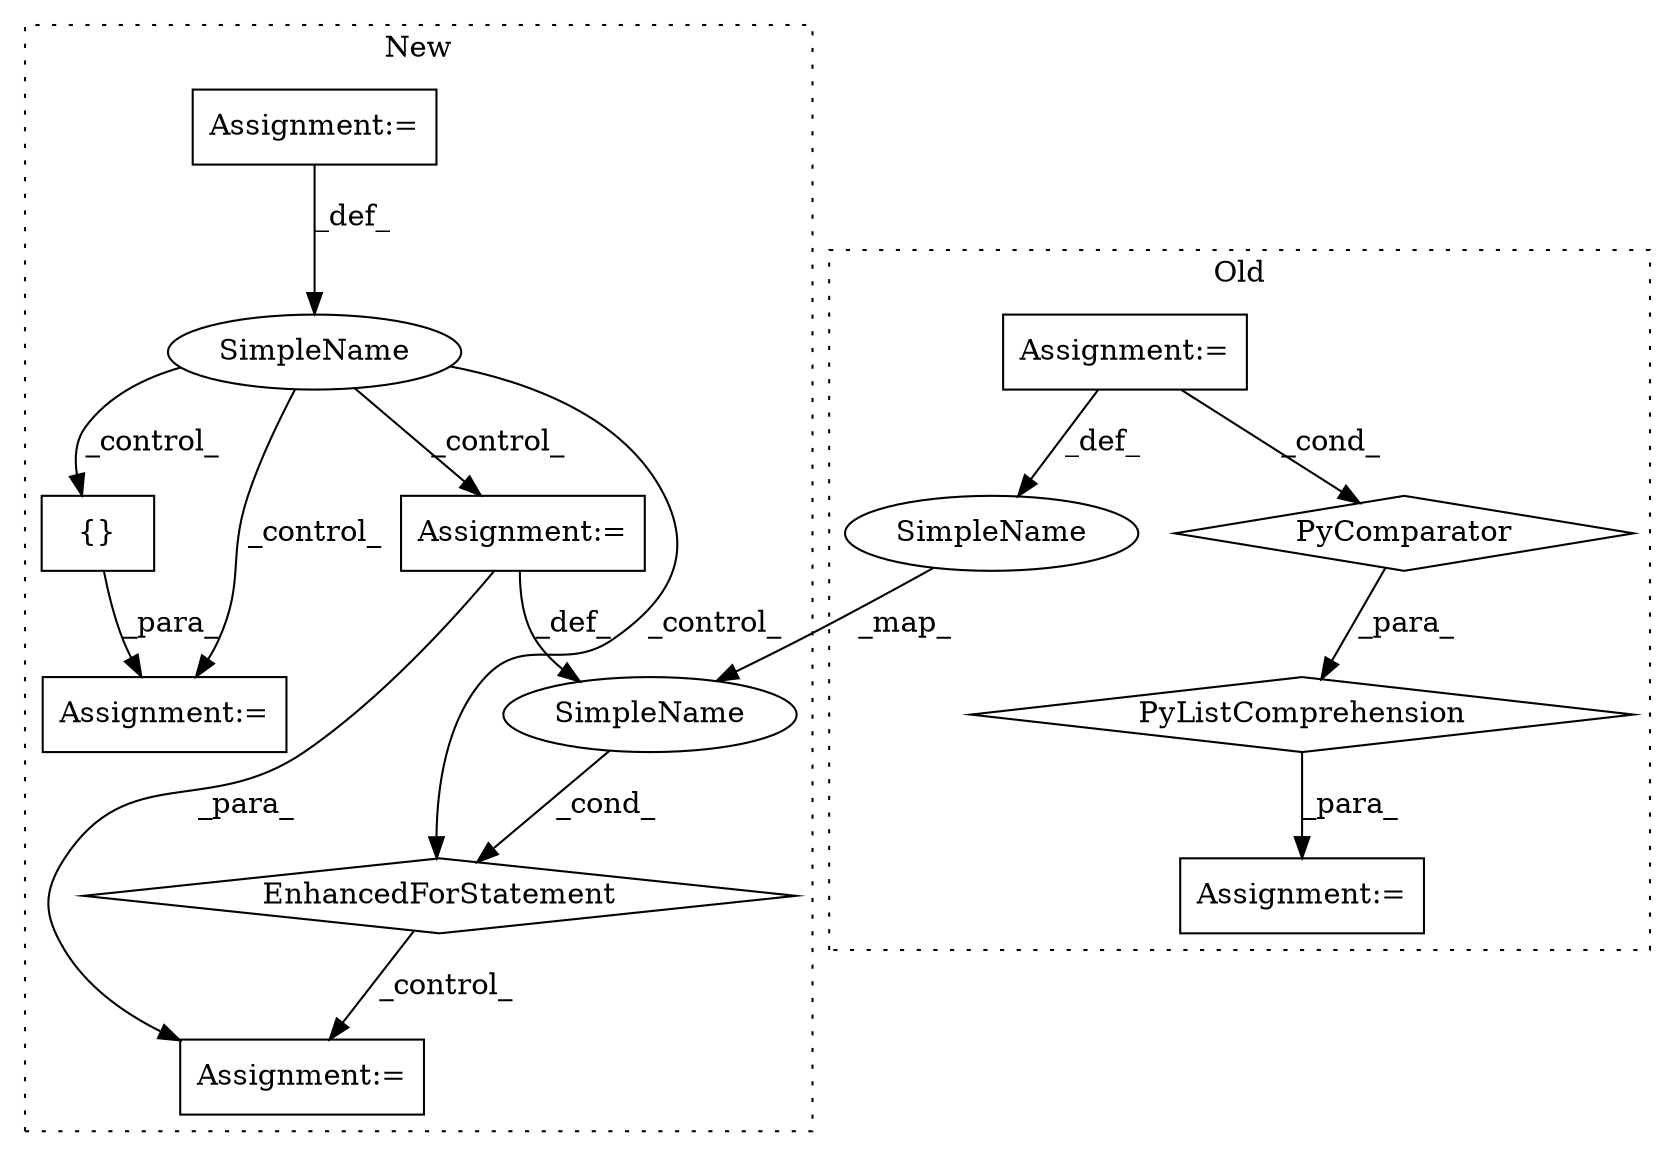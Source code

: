 digraph G {
subgraph cluster0 {
1 [label="PyListComprehension" a="109" s="3477" l="176" shape="diamond"];
3 [label="PyComparator" a="113" s="3611" l="34" shape="diamond"];
5 [label="Assignment:=" a="7" s="3611" l="34" shape="box"];
6 [label="Assignment:=" a="7" s="3461" l="16" shape="box"];
9 [label="SimpleName" a="42" s="3614" l="3" shape="ellipse"];
label = "Old";
style="dotted";
}
subgraph cluster1 {
2 [label="EnhancedForStatement" a="70" s="3707,3808" l="75,2" shape="diamond"];
4 [label="Assignment:=" a="7" s="3707,3808" l="75,2" shape="box"];
7 [label="Assignment:=" a="7" s="3835" l="1" shape="box"];
8 [label="SimpleName" a="42" s="3786" l="3" shape="ellipse"];
10 [label="SimpleName" a="42" s="" l="" shape="ellipse"];
11 [label="{}" a="4" s="3695" l="2" shape="box"];
12 [label="Assignment:=" a="7" s="3662" l="1" shape="box"];
13 [label="Assignment:=" a="7" s="3581" l="1" shape="box"];
label = "New";
style="dotted";
}
1 -> 6 [label="_para_"];
2 -> 7 [label="_control_"];
3 -> 1 [label="_para_"];
4 -> 7 [label="_para_"];
4 -> 8 [label="_def_"];
5 -> 3 [label="_cond_"];
5 -> 9 [label="_def_"];
8 -> 2 [label="_cond_"];
9 -> 8 [label="_map_"];
10 -> 2 [label="_control_"];
10 -> 12 [label="_control_"];
10 -> 4 [label="_control_"];
10 -> 11 [label="_control_"];
11 -> 12 [label="_para_"];
13 -> 10 [label="_def_"];
}
